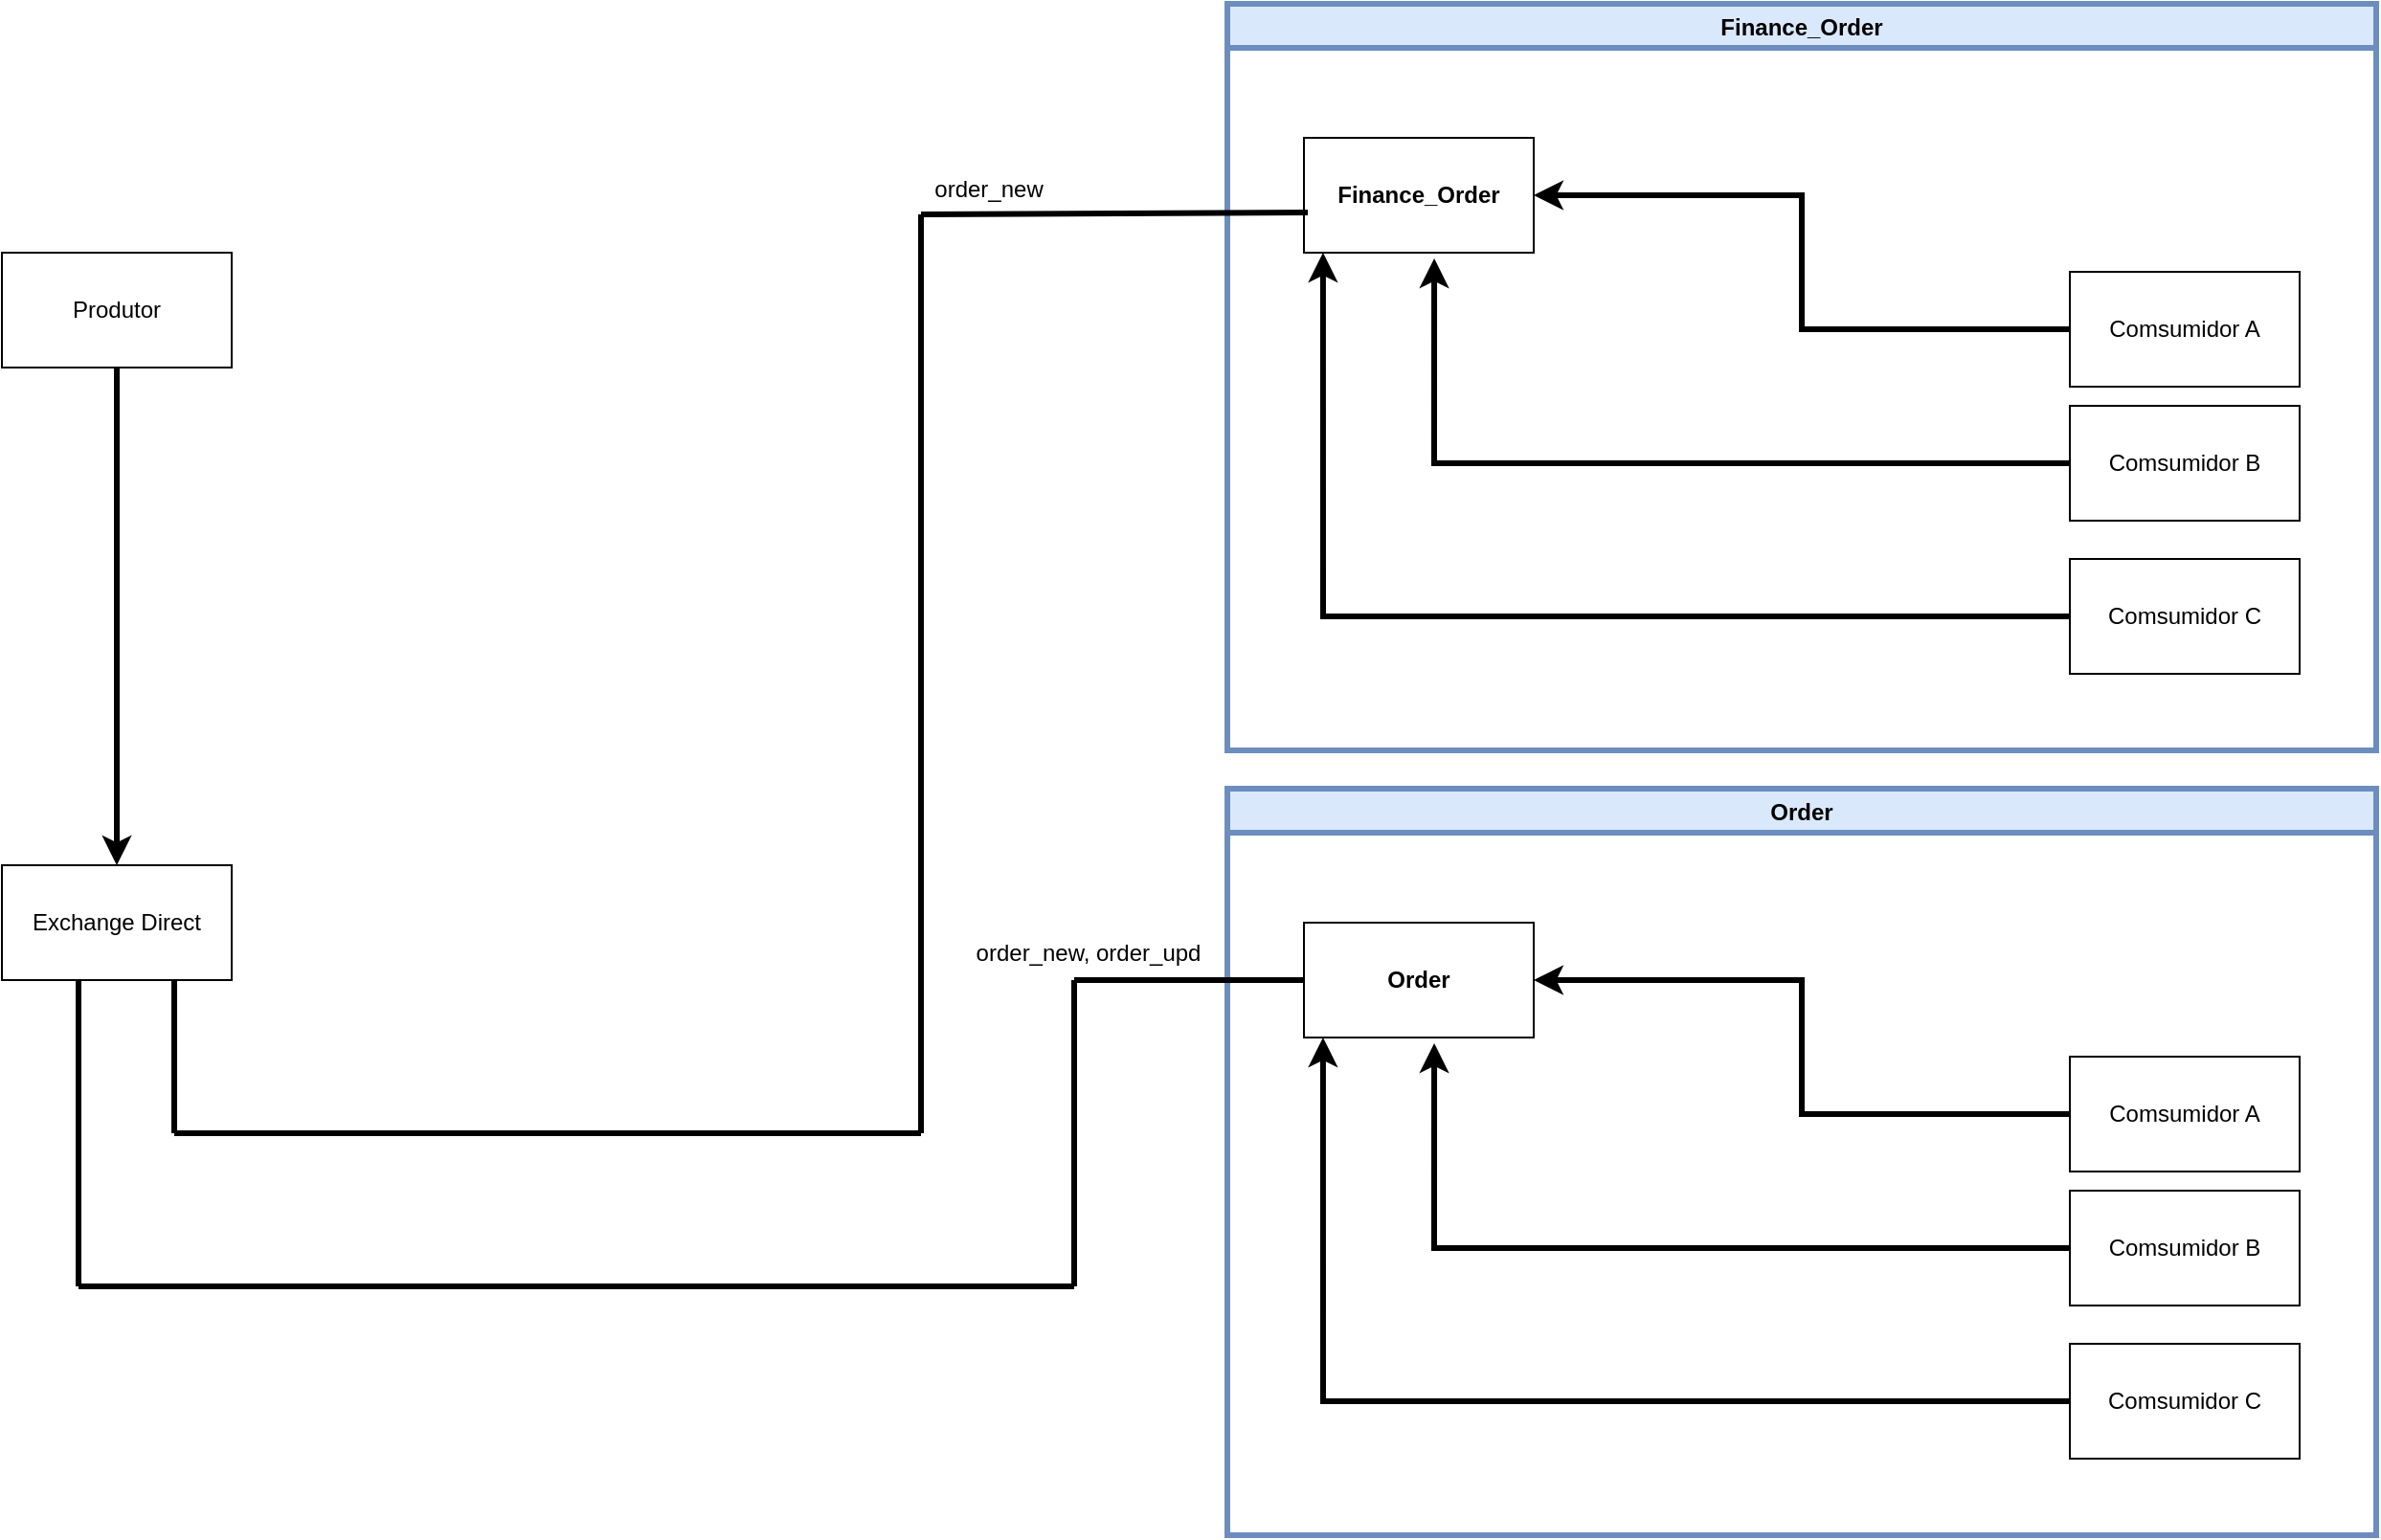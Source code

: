 <mxfile version="16.0.2" type="device"><diagram id="gWZc2LAi-0El9aTqwHUY" name="Exchange Direct"><mxGraphModel dx="1235" dy="865" grid="1" gridSize="10" guides="1" tooltips="1" connect="1" arrows="1" fold="1" page="1" pageScale="1" pageWidth="827" pageHeight="1169" math="0" shadow="0"><root><mxCell id="2V2gI1m6_CTExehIaqle-0"/><mxCell id="2V2gI1m6_CTExehIaqle-1" parent="2V2gI1m6_CTExehIaqle-0"/><mxCell id="A5Za7pFXQpzQnULJokT0-46" style="edgeStyle=orthogonalEdgeStyle;rounded=0;orthogonalLoop=1;jettySize=auto;html=1;entryX=0.5;entryY=0;entryDx=0;entryDy=0;strokeWidth=3;" parent="2V2gI1m6_CTExehIaqle-1" source="A5Za7pFXQpzQnULJokT0-0" target="A5Za7pFXQpzQnULJokT0-9" edge="1"><mxGeometry relative="1" as="geometry"/></mxCell><mxCell id="A5Za7pFXQpzQnULJokT0-0" value="Produtor" style="rounded=0;whiteSpace=wrap;html=1;" parent="2V2gI1m6_CTExehIaqle-1" vertex="1"><mxGeometry x="840" y="140" width="120" height="60" as="geometry"/></mxCell><mxCell id="A5Za7pFXQpzQnULJokT0-1" value="&lt;span style=&quot;font-weight: 700&quot;&gt;Finance_Order&lt;/span&gt;" style="rounded=0;whiteSpace=wrap;html=1;" parent="2V2gI1m6_CTExehIaqle-1" vertex="1"><mxGeometry x="1520" y="80" width="120" height="60" as="geometry"/></mxCell><mxCell id="A5Za7pFXQpzQnULJokT0-47" style="edgeStyle=orthogonalEdgeStyle;rounded=0;orthogonalLoop=1;jettySize=auto;html=1;entryX=1;entryY=0.5;entryDx=0;entryDy=0;strokeWidth=3;" parent="2V2gI1m6_CTExehIaqle-1" source="A5Za7pFXQpzQnULJokT0-3" target="A5Za7pFXQpzQnULJokT0-1" edge="1"><mxGeometry relative="1" as="geometry"/></mxCell><mxCell id="A5Za7pFXQpzQnULJokT0-3" value="Comsumidor A" style="rounded=0;whiteSpace=wrap;html=1;" parent="2V2gI1m6_CTExehIaqle-1" vertex="1"><mxGeometry x="1920" y="150" width="120" height="60" as="geometry"/></mxCell><mxCell id="A5Za7pFXQpzQnULJokT0-15" style="edgeStyle=orthogonalEdgeStyle;rounded=0;orthogonalLoop=1;jettySize=auto;html=1;entryX=0.567;entryY=1.05;entryDx=0;entryDy=0;entryPerimeter=0;strokeWidth=3;" parent="2V2gI1m6_CTExehIaqle-1" source="A5Za7pFXQpzQnULJokT0-5" target="A5Za7pFXQpzQnULJokT0-1" edge="1"><mxGeometry relative="1" as="geometry"/></mxCell><mxCell id="A5Za7pFXQpzQnULJokT0-5" value="Comsumidor B" style="rounded=0;whiteSpace=wrap;html=1;" parent="2V2gI1m6_CTExehIaqle-1" vertex="1"><mxGeometry x="1920" y="220" width="120" height="60" as="geometry"/></mxCell><mxCell id="A5Za7pFXQpzQnULJokT0-8" style="edgeStyle=orthogonalEdgeStyle;rounded=0;orthogonalLoop=1;jettySize=auto;html=1;entryX=0.083;entryY=1;entryDx=0;entryDy=0;entryPerimeter=0;strokeWidth=3;" parent="2V2gI1m6_CTExehIaqle-1" source="A5Za7pFXQpzQnULJokT0-7" target="A5Za7pFXQpzQnULJokT0-1" edge="1"><mxGeometry relative="1" as="geometry"/></mxCell><mxCell id="A5Za7pFXQpzQnULJokT0-7" value="Comsumidor C" style="rounded=0;whiteSpace=wrap;html=1;" parent="2V2gI1m6_CTExehIaqle-1" vertex="1"><mxGeometry x="1920" y="300" width="120" height="60" as="geometry"/></mxCell><mxCell id="A5Za7pFXQpzQnULJokT0-9" value="Exchange Direct" style="rounded=0;whiteSpace=wrap;html=1;" parent="2V2gI1m6_CTExehIaqle-1" vertex="1"><mxGeometry x="840" y="460" width="120" height="60" as="geometry"/></mxCell><mxCell id="A5Za7pFXQpzQnULJokT0-13" value="Finance_Order" style="swimlane;fillColor=#dae8fc;strokeColor=#6c8ebf;gradientColor=none;swimlaneFillColor=none;strokeWidth=3;startSize=23;" parent="2V2gI1m6_CTExehIaqle-1" vertex="1"><mxGeometry x="1480" y="10" width="600" height="390" as="geometry"/></mxCell><mxCell id="A5Za7pFXQpzQnULJokT0-22" value="&lt;span style=&quot;font-weight: 700&quot;&gt;Order&lt;/span&gt;" style="rounded=0;whiteSpace=wrap;html=1;" parent="2V2gI1m6_CTExehIaqle-1" vertex="1"><mxGeometry x="1520" y="490" width="120" height="60" as="geometry"/></mxCell><mxCell id="A5Za7pFXQpzQnULJokT0-48" style="edgeStyle=orthogonalEdgeStyle;rounded=0;orthogonalLoop=1;jettySize=auto;html=1;entryX=1;entryY=0.5;entryDx=0;entryDy=0;strokeWidth=3;" parent="2V2gI1m6_CTExehIaqle-1" source="A5Za7pFXQpzQnULJokT0-24" target="A5Za7pFXQpzQnULJokT0-22" edge="1"><mxGeometry relative="1" as="geometry"/></mxCell><mxCell id="A5Za7pFXQpzQnULJokT0-24" value="Comsumidor A" style="rounded=0;whiteSpace=wrap;html=1;" parent="2V2gI1m6_CTExehIaqle-1" vertex="1"><mxGeometry x="1920" y="560" width="120" height="60" as="geometry"/></mxCell><mxCell id="A5Za7pFXQpzQnULJokT0-25" style="edgeStyle=orthogonalEdgeStyle;rounded=0;orthogonalLoop=1;jettySize=auto;html=1;entryX=0.567;entryY=1.05;entryDx=0;entryDy=0;entryPerimeter=0;strokeWidth=3;" parent="2V2gI1m6_CTExehIaqle-1" source="A5Za7pFXQpzQnULJokT0-26" target="A5Za7pFXQpzQnULJokT0-22" edge="1"><mxGeometry relative="1" as="geometry"/></mxCell><mxCell id="A5Za7pFXQpzQnULJokT0-26" value="Comsumidor B" style="rounded=0;whiteSpace=wrap;html=1;" parent="2V2gI1m6_CTExehIaqle-1" vertex="1"><mxGeometry x="1920" y="630" width="120" height="60" as="geometry"/></mxCell><mxCell id="A5Za7pFXQpzQnULJokT0-27" style="edgeStyle=orthogonalEdgeStyle;rounded=0;orthogonalLoop=1;jettySize=auto;html=1;entryX=0.083;entryY=1;entryDx=0;entryDy=0;entryPerimeter=0;strokeWidth=3;" parent="2V2gI1m6_CTExehIaqle-1" source="A5Za7pFXQpzQnULJokT0-28" target="A5Za7pFXQpzQnULJokT0-22" edge="1"><mxGeometry relative="1" as="geometry"/></mxCell><mxCell id="A5Za7pFXQpzQnULJokT0-28" value="Comsumidor C" style="rounded=0;whiteSpace=wrap;html=1;" parent="2V2gI1m6_CTExehIaqle-1" vertex="1"><mxGeometry x="1920" y="710" width="120" height="60" as="geometry"/></mxCell><mxCell id="A5Za7pFXQpzQnULJokT0-29" value="Order" style="swimlane;fillColor=#dae8fc;strokeColor=#6c8ebf;gradientColor=none;swimlaneFillColor=none;strokeWidth=3;" parent="2V2gI1m6_CTExehIaqle-1" vertex="1"><mxGeometry x="1480" y="420" width="600" height="390" as="geometry"/></mxCell><mxCell id="A5Za7pFXQpzQnULJokT0-37" value="" style="endArrow=none;html=1;rounded=0;strokeWidth=3;" parent="2V2gI1m6_CTExehIaqle-1" edge="1"><mxGeometry width="50" height="50" relative="1" as="geometry"><mxPoint x="880" y="680" as="sourcePoint"/><mxPoint x="880" y="520" as="targetPoint"/></mxGeometry></mxCell><mxCell id="A5Za7pFXQpzQnULJokT0-38" value="" style="endArrow=none;html=1;rounded=0;strokeWidth=3;" parent="2V2gI1m6_CTExehIaqle-1" edge="1"><mxGeometry width="50" height="50" relative="1" as="geometry"><mxPoint x="880" y="680" as="sourcePoint"/><mxPoint x="1400" y="680" as="targetPoint"/></mxGeometry></mxCell><mxCell id="A5Za7pFXQpzQnULJokT0-39" value="" style="endArrow=none;html=1;rounded=0;strokeWidth=3;" parent="2V2gI1m6_CTExehIaqle-1" edge="1"><mxGeometry width="50" height="50" relative="1" as="geometry"><mxPoint x="1400" y="680" as="sourcePoint"/><mxPoint x="1400" y="520" as="targetPoint"/></mxGeometry></mxCell><mxCell id="A5Za7pFXQpzQnULJokT0-40" value="" style="endArrow=none;html=1;rounded=0;strokeWidth=3;" parent="2V2gI1m6_CTExehIaqle-1" edge="1"><mxGeometry width="50" height="50" relative="1" as="geometry"><mxPoint x="1400" y="520" as="sourcePoint"/><mxPoint x="1520" y="520" as="targetPoint"/></mxGeometry></mxCell><mxCell id="A5Za7pFXQpzQnULJokT0-41" value="" style="endArrow=none;html=1;rounded=0;strokeWidth=3;" parent="2V2gI1m6_CTExehIaqle-1" edge="1"><mxGeometry width="50" height="50" relative="1" as="geometry"><mxPoint x="930" y="600" as="sourcePoint"/><mxPoint x="930" y="520" as="targetPoint"/></mxGeometry></mxCell><mxCell id="A5Za7pFXQpzQnULJokT0-42" value="" style="endArrow=none;html=1;rounded=0;strokeWidth=3;" parent="2V2gI1m6_CTExehIaqle-1" edge="1"><mxGeometry width="50" height="50" relative="1" as="geometry"><mxPoint x="930" y="600" as="sourcePoint"/><mxPoint x="1320" y="600" as="targetPoint"/></mxGeometry></mxCell><mxCell id="A5Za7pFXQpzQnULJokT0-43" value="" style="endArrow=none;html=1;rounded=0;strokeWidth=3;" parent="2V2gI1m6_CTExehIaqle-1" edge="1"><mxGeometry width="50" height="50" relative="1" as="geometry"><mxPoint x="1320" y="600" as="sourcePoint"/><mxPoint x="1320" y="120" as="targetPoint"/></mxGeometry></mxCell><mxCell id="A5Za7pFXQpzQnULJokT0-44" value="" style="endArrow=none;html=1;rounded=0;strokeWidth=3;entryX=0.017;entryY=0.65;entryDx=0;entryDy=0;entryPerimeter=0;" parent="2V2gI1m6_CTExehIaqle-1" target="A5Za7pFXQpzQnULJokT0-1" edge="1"><mxGeometry width="50" height="50" relative="1" as="geometry"><mxPoint x="1320" y="120" as="sourcePoint"/><mxPoint x="1440" y="120" as="targetPoint"/></mxGeometry></mxCell><mxCell id="lNrwB7SbrFgL8VDWUJPN-0" value="order_new" style="text;html=1;align=center;verticalAlign=middle;resizable=0;points=[];autosize=1;strokeColor=none;fillColor=none;" vertex="1" parent="2V2gI1m6_CTExehIaqle-1"><mxGeometry x="1320" y="97" width="70" height="20" as="geometry"/></mxCell><mxCell id="lNrwB7SbrFgL8VDWUJPN-1" value="order_new, order_upd" style="text;html=1;align=center;verticalAlign=middle;resizable=0;points=[];autosize=1;strokeColor=none;fillColor=none;" vertex="1" parent="2V2gI1m6_CTExehIaqle-1"><mxGeometry x="1342" y="496" width="130" height="20" as="geometry"/></mxCell></root></mxGraphModel></diagram></mxfile>